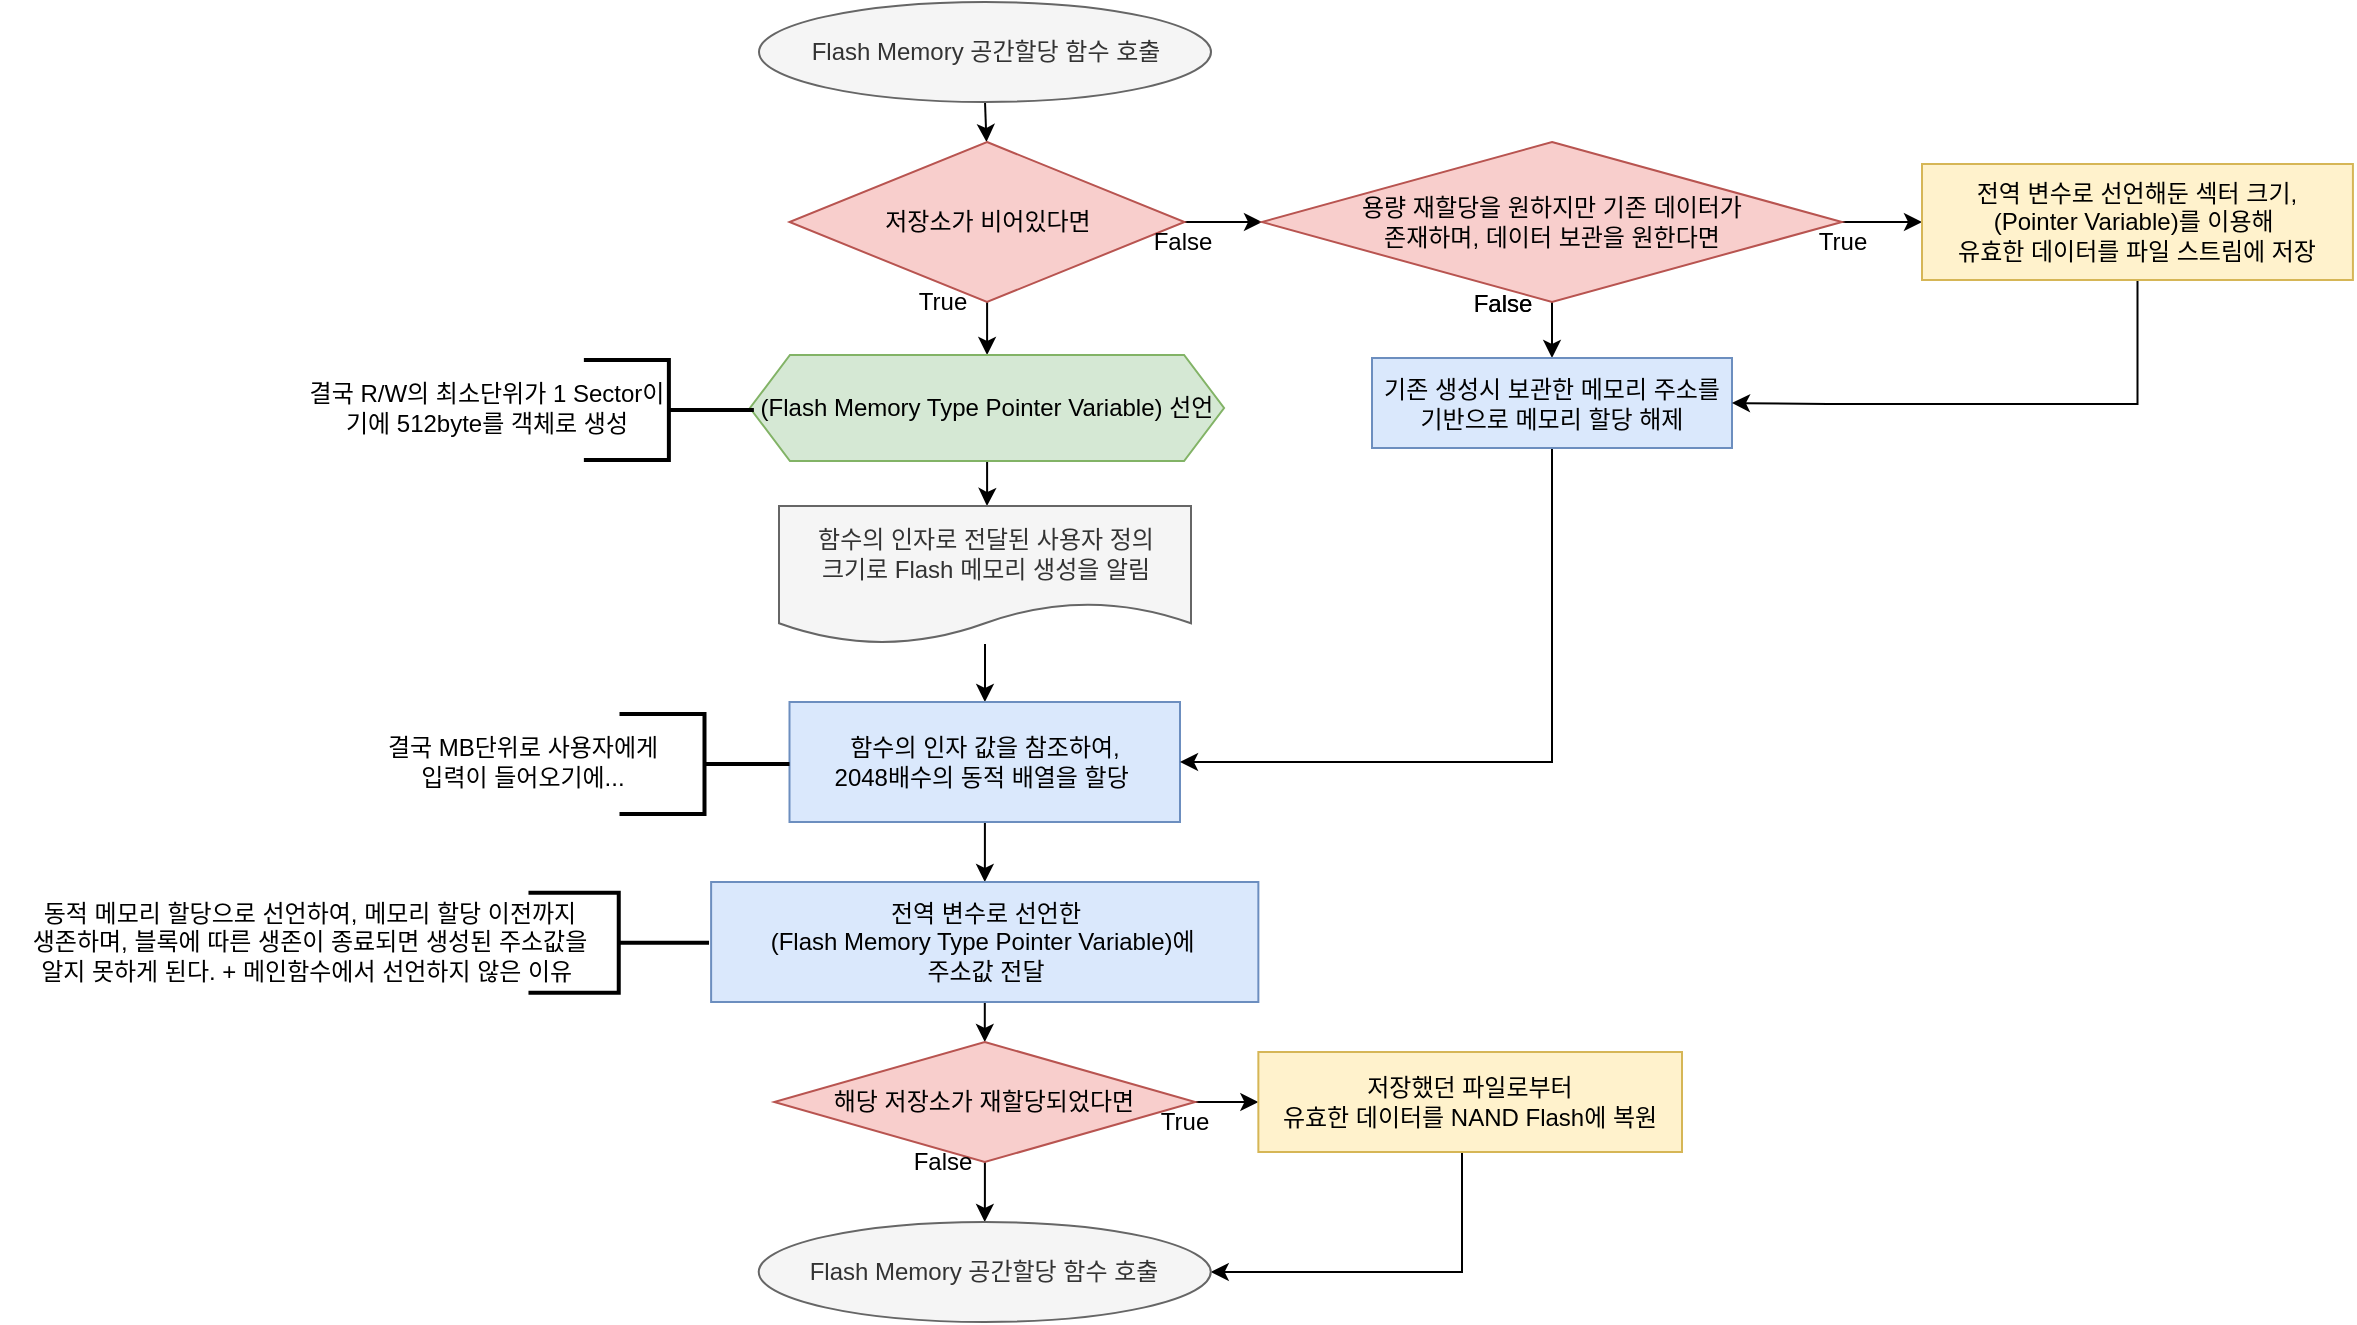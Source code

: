 <mxfile version="14.5.1" type="device"><diagram id="6jmNVvHfpzubFy3tRc5I" name="Page-1"><mxGraphModel dx="1086" dy="806" grid="1" gridSize="10" guides="1" tooltips="1" connect="1" arrows="1" fold="1" page="1" pageScale="1" pageWidth="1390" pageHeight="980" math="0" shadow="0"><root><mxCell id="0"/><mxCell id="1" parent="0"/><mxCell id="JFL_zQ9Kx4viAZFWPS2V-1" style="edgeStyle=orthogonalEdgeStyle;rounded=0;orthogonalLoop=1;jettySize=auto;html=1;exitX=0.5;exitY=1;exitDx=0;exitDy=0;entryX=0.5;entryY=0;entryDx=0;entryDy=0;" parent="1" source="JFL_zQ9Kx4viAZFWPS2V-2" edge="1"><mxGeometry relative="1" as="geometry"><mxPoint x="652.25" y="110" as="targetPoint"/></mxGeometry></mxCell><mxCell id="JFL_zQ9Kx4viAZFWPS2V-2" value="Flash Memory 공간할당 함수 호출" style="ellipse;whiteSpace=wrap;html=1;fillColor=#f5f5f5;strokeColor=#666666;fontColor=#333333;" parent="1" vertex="1"><mxGeometry x="538.5" y="40" width="226" height="50" as="geometry"/></mxCell><mxCell id="cl2Hv9ZQ04D2y4c1nHDw-9" style="edgeStyle=orthogonalEdgeStyle;rounded=0;orthogonalLoop=1;jettySize=auto;html=1;entryX=0;entryY=0.5;entryDx=0;entryDy=0;" parent="1" source="JFL_zQ9Kx4viAZFWPS2V-11" target="cl2Hv9ZQ04D2y4c1nHDw-4" edge="1"><mxGeometry relative="1" as="geometry"/></mxCell><mxCell id="cl2Hv9ZQ04D2y4c1nHDw-11" value="" style="edgeStyle=orthogonalEdgeStyle;rounded=0;orthogonalLoop=1;jettySize=auto;html=1;" parent="1" source="JFL_zQ9Kx4viAZFWPS2V-11" target="cl2Hv9ZQ04D2y4c1nHDw-10" edge="1"><mxGeometry relative="1" as="geometry"/></mxCell><mxCell id="JFL_zQ9Kx4viAZFWPS2V-11" value="저장소가 비어있다면" style="rhombus;whiteSpace=wrap;html=1;fillColor=#f8cecc;strokeColor=#b85450;" parent="1" vertex="1"><mxGeometry x="553.75" y="110" width="197.51" height="80" as="geometry"/></mxCell><mxCell id="JFL_zQ9Kx4viAZFWPS2V-13" value="True" style="text;html=1;align=center;verticalAlign=middle;resizable=0;points=[];autosize=1;" parent="1" vertex="1"><mxGeometry x="610" y="180" width="40" height="20" as="geometry"/></mxCell><mxCell id="JFL_zQ9Kx4viAZFWPS2V-14" value="False" style="text;html=1;align=center;verticalAlign=middle;resizable=0;points=[];autosize=1;" parent="1" vertex="1"><mxGeometry x="730" y="150" width="40" height="20" as="geometry"/></mxCell><mxCell id="cl2Hv9ZQ04D2y4c1nHDw-6" value="" style="edgeStyle=orthogonalEdgeStyle;rounded=0;orthogonalLoop=1;jettySize=auto;html=1;" parent="1" source="cl2Hv9ZQ04D2y4c1nHDw-4" edge="1"><mxGeometry relative="1" as="geometry"><mxPoint x="1120" y="150" as="targetPoint"/></mxGeometry></mxCell><mxCell id="cl2Hv9ZQ04D2y4c1nHDw-48" value="" style="edgeStyle=orthogonalEdgeStyle;rounded=0;orthogonalLoop=1;jettySize=auto;html=1;entryX=0.5;entryY=0;entryDx=0;entryDy=0;" parent="1" source="cl2Hv9ZQ04D2y4c1nHDw-4" target="cl2Hv9ZQ04D2y4c1nHDw-53" edge="1"><mxGeometry relative="1" as="geometry"><mxPoint x="937.8" y="211.5" as="targetPoint"/></mxGeometry></mxCell><mxCell id="cl2Hv9ZQ04D2y4c1nHDw-4" value="용량 재할당을 원하지만 기존 데이터가 &lt;br&gt;존재하며,&amp;nbsp;데이터 보관을 원한다면" style="rhombus;whiteSpace=wrap;html=1;fillColor=#f8cecc;strokeColor=#b85450;" parent="1" vertex="1"><mxGeometry x="790" y="110" width="290" height="80" as="geometry"/></mxCell><mxCell id="cl2Hv9ZQ04D2y4c1nHDw-5" value="True" style="text;html=1;align=center;verticalAlign=middle;resizable=0;points=[];autosize=1;" parent="1" vertex="1"><mxGeometry x="1060" y="150" width="40" height="20" as="geometry"/></mxCell><mxCell id="cl2Hv9ZQ04D2y4c1nHDw-7" value="False" style="text;html=1;align=center;verticalAlign=middle;resizable=0;points=[];autosize=1;" parent="1" vertex="1"><mxGeometry x="890" y="181" width="40" height="20" as="geometry"/></mxCell><mxCell id="cl2Hv9ZQ04D2y4c1nHDw-19" value="" style="edgeStyle=orthogonalEdgeStyle;rounded=0;orthogonalLoop=1;jettySize=auto;html=1;" parent="1" source="cl2Hv9ZQ04D2y4c1nHDw-10" edge="1"><mxGeometry relative="1" as="geometry"><mxPoint x="652.5" y="292" as="targetPoint"/></mxGeometry></mxCell><mxCell id="cl2Hv9ZQ04D2y4c1nHDw-10" value="(Flash Memory Type Pointer Variable) 선언" style="shape=hexagon;perimeter=hexagonPerimeter2;whiteSpace=wrap;html=1;fixedSize=1;fillColor=#d5e8d4;strokeColor=#82b366;" parent="1" vertex="1"><mxGeometry x="533.98" y="216.5" width="237.06" height="53" as="geometry"/></mxCell><mxCell id="cl2Hv9ZQ04D2y4c1nHDw-15" value="" style="group" parent="1" vertex="1" connectable="0"><mxGeometry x="302.94" y="218" width="226" height="50" as="geometry"/></mxCell><mxCell id="cl2Hv9ZQ04D2y4c1nHDw-16" value="" style="group" parent="cl2Hv9ZQ04D2y4c1nHDw-15" vertex="1" connectable="0"><mxGeometry y="-3.553e-15" width="226" height="50" as="geometry"/></mxCell><mxCell id="cl2Hv9ZQ04D2y4c1nHDw-17" value="" style="group" parent="cl2Hv9ZQ04D2y4c1nHDw-16" vertex="1" connectable="0"><mxGeometry x="-1" y="3.553e-15" width="226" height="51" as="geometry"/></mxCell><mxCell id="cl2Hv9ZQ04D2y4c1nHDw-47" value="" style="group" parent="cl2Hv9ZQ04D2y4c1nHDw-17" vertex="1" connectable="0"><mxGeometry x="8" width="226" height="51" as="geometry"/></mxCell><mxCell id="cl2Hv9ZQ04D2y4c1nHDw-12" value="" style="strokeWidth=2;html=1;shape=mxgraph.flowchart.annotation_2;align=left;labelPosition=right;pointerEvents=1;rotation=-180;" parent="cl2Hv9ZQ04D2y4c1nHDw-47" vertex="1"><mxGeometry x="141" y="1" width="85" height="50" as="geometry"/></mxCell><mxCell id="cl2Hv9ZQ04D2y4c1nHDw-13" value="결국 R/W의 최소단위가 1 Sector이기에 512byte를 객체로 생성" style="text;html=1;strokeColor=none;fillColor=none;align=center;verticalAlign=middle;whiteSpace=wrap;rounded=0;rotation=0;" parent="cl2Hv9ZQ04D2y4c1nHDw-47" vertex="1"><mxGeometry width="185" height="50" as="geometry"/></mxCell><mxCell id="cl2Hv9ZQ04D2y4c1nHDw-22" value="" style="edgeStyle=orthogonalEdgeStyle;rounded=0;orthogonalLoop=1;jettySize=auto;html=1;" parent="1" source="cl2Hv9ZQ04D2y4c1nHDw-20" target="cl2Hv9ZQ04D2y4c1nHDw-21" edge="1"><mxGeometry relative="1" as="geometry"/></mxCell><mxCell id="cl2Hv9ZQ04D2y4c1nHDw-20" value="함수의 인자로 전달된 사용자 정의 &lt;br&gt;크기로 Flash 메모리 생성을 알림" style="shape=document;whiteSpace=wrap;html=1;boundedLbl=1;fillColor=#f5f5f5;strokeColor=#666666;fontColor=#333333;" parent="1" vertex="1"><mxGeometry x="548.5" y="292" width="206" height="69" as="geometry"/></mxCell><mxCell id="cl2Hv9ZQ04D2y4c1nHDw-29" value="" style="edgeStyle=orthogonalEdgeStyle;rounded=0;orthogonalLoop=1;jettySize=auto;html=1;" parent="1" source="cl2Hv9ZQ04D2y4c1nHDw-21" target="cl2Hv9ZQ04D2y4c1nHDw-28" edge="1"><mxGeometry relative="1" as="geometry"/></mxCell><mxCell id="cl2Hv9ZQ04D2y4c1nHDw-21" value="함수의 인자 값을 참조하여, &lt;br&gt;2048배수의 동적 배열을 할당&amp;nbsp;" style="rounded=0;whiteSpace=wrap;html=1;fillColor=#dae8fc;strokeColor=#6c8ebf;" parent="1" vertex="1"><mxGeometry x="553.75" y="390" width="195.25" height="60" as="geometry"/></mxCell><mxCell id="cl2Hv9ZQ04D2y4c1nHDw-23" value="" style="group" parent="1" vertex="1" connectable="0"><mxGeometry x="328.75" y="395" width="226" height="50" as="geometry"/></mxCell><mxCell id="cl2Hv9ZQ04D2y4c1nHDw-24" value="" style="group" parent="cl2Hv9ZQ04D2y4c1nHDw-23" vertex="1" connectable="0"><mxGeometry y="-3.553e-15" width="226" height="50" as="geometry"/></mxCell><mxCell id="cl2Hv9ZQ04D2y4c1nHDw-25" value="" style="group" parent="cl2Hv9ZQ04D2y4c1nHDw-24" vertex="1" connectable="0"><mxGeometry x="-1" y="3.553e-15" width="226" height="51" as="geometry"/></mxCell><mxCell id="cl2Hv9ZQ04D2y4c1nHDw-26" value="" style="strokeWidth=2;html=1;shape=mxgraph.flowchart.annotation_2;align=left;labelPosition=right;pointerEvents=1;rotation=-180;" parent="cl2Hv9ZQ04D2y4c1nHDw-25" vertex="1"><mxGeometry x="141" y="1" width="85" height="50" as="geometry"/></mxCell><mxCell id="cl2Hv9ZQ04D2y4c1nHDw-27" value="결국 MB단위로 사용자에게&lt;br&gt;입력이 들어오기에..." style="text;html=1;strokeColor=none;fillColor=none;align=center;verticalAlign=middle;whiteSpace=wrap;rounded=0;rotation=0;" parent="cl2Hv9ZQ04D2y4c1nHDw-25" vertex="1"><mxGeometry width="185" height="50" as="geometry"/></mxCell><mxCell id="cl2Hv9ZQ04D2y4c1nHDw-60" value="" style="edgeStyle=orthogonalEdgeStyle;rounded=0;orthogonalLoop=1;jettySize=auto;html=1;" parent="1" source="cl2Hv9ZQ04D2y4c1nHDw-28" target="cl2Hv9ZQ04D2y4c1nHDw-59" edge="1"><mxGeometry relative="1" as="geometry"/></mxCell><mxCell id="cl2Hv9ZQ04D2y4c1nHDw-28" value="전역 변수로 선언한 &lt;br&gt;(Flash Memory Type Pointer Variable)에&amp;nbsp;&lt;br&gt;주소값 전달" style="rounded=0;whiteSpace=wrap;html=1;fillColor=#dae8fc;strokeColor=#6c8ebf;" parent="1" vertex="1"><mxGeometry x="514.56" y="480" width="273.62" height="60" as="geometry"/></mxCell><mxCell id="cl2Hv9ZQ04D2y4c1nHDw-45" value="" style="group" parent="1" vertex="1" connectable="0"><mxGeometry x="159.51" y="484.62" width="354.0" height="50.76" as="geometry"/></mxCell><mxCell id="cl2Hv9ZQ04D2y4c1nHDw-38" value="" style="strokeWidth=2;html=1;shape=mxgraph.flowchart.annotation_2;align=left;labelPosition=right;pointerEvents=1;rotation=-180;" parent="cl2Hv9ZQ04D2y4c1nHDw-45" vertex="1"><mxGeometry x="263.73" y="0.76" width="90.27" height="50" as="geometry"/></mxCell><mxCell id="cl2Hv9ZQ04D2y4c1nHDw-39" value="동적 메모리 할당으로 선언하여, 메모리 할당 이전까지 &lt;br&gt;생존하며,&amp;nbsp;블록에 따른 생존이 종료되면 생성된 주소값을 &lt;br&gt;알지 못하게 된다. + 메인함수에서 선언하지 않은 이유&amp;nbsp;" style="text;html=1;strokeColor=none;fillColor=none;align=center;verticalAlign=middle;whiteSpace=wrap;rounded=0;rotation=0;" parent="cl2Hv9ZQ04D2y4c1nHDw-45" vertex="1"><mxGeometry width="308" height="50" as="geometry"/></mxCell><mxCell id="cl2Hv9ZQ04D2y4c1nHDw-58" style="edgeStyle=orthogonalEdgeStyle;rounded=0;orthogonalLoop=1;jettySize=auto;html=1;entryX=1;entryY=0.5;entryDx=0;entryDy=0;" parent="1" source="cl2Hv9ZQ04D2y4c1nHDw-53" target="cl2Hv9ZQ04D2y4c1nHDw-21" edge="1"><mxGeometry relative="1" as="geometry"><Array as="points"><mxPoint x="935" y="420"/></Array></mxGeometry></mxCell><mxCell id="cl2Hv9ZQ04D2y4c1nHDw-53" value="기존 생성시 보관한 메모리 주소를 기반으로 메모리 할당 해제" style="rounded=0;whiteSpace=wrap;html=1;fillColor=#dae8fc;strokeColor=#6c8ebf;" parent="1" vertex="1"><mxGeometry x="845" y="218" width="180" height="45" as="geometry"/></mxCell><mxCell id="cl2Hv9ZQ04D2y4c1nHDw-57" style="edgeStyle=orthogonalEdgeStyle;rounded=0;orthogonalLoop=1;jettySize=auto;html=1;entryX=1;entryY=0.5;entryDx=0;entryDy=0;" parent="1" source="cl2Hv9ZQ04D2y4c1nHDw-54" target="cl2Hv9ZQ04D2y4c1nHDw-53" edge="1"><mxGeometry relative="1" as="geometry"><Array as="points"><mxPoint x="1228" y="241"/><mxPoint x="1073" y="241"/></Array></mxGeometry></mxCell><mxCell id="cl2Hv9ZQ04D2y4c1nHDw-54" value="전역 변수로 선언해둔 섹터 크기, &lt;br&gt;(Pointer Variable)를 이용해&amp;nbsp;&lt;br&gt;유효한 데이터를 파일 스트림에 저장" style="rounded=0;whiteSpace=wrap;html=1;fillColor=#fff2cc;strokeColor=#d6b656;" parent="1" vertex="1"><mxGeometry x="1120" y="121" width="215.46" height="58" as="geometry"/></mxCell><mxCell id="cl2Hv9ZQ04D2y4c1nHDw-68" value="" style="edgeStyle=orthogonalEdgeStyle;rounded=0;orthogonalLoop=1;jettySize=auto;html=1;" parent="1" source="cl2Hv9ZQ04D2y4c1nHDw-59" target="cl2Hv9ZQ04D2y4c1nHDw-67" edge="1"><mxGeometry relative="1" as="geometry"/></mxCell><mxCell id="8WQg0MY1lmzEItPgwEP6-3" style="edgeStyle=orthogonalEdgeStyle;rounded=0;orthogonalLoop=1;jettySize=auto;html=1;entryX=0.5;entryY=0;entryDx=0;entryDy=0;" edge="1" parent="1" source="cl2Hv9ZQ04D2y4c1nHDw-59" target="8WQg0MY1lmzEItPgwEP6-1"><mxGeometry relative="1" as="geometry"/></mxCell><mxCell id="cl2Hv9ZQ04D2y4c1nHDw-59" value="해당 저장소가 재할당되었다면" style="rhombus;whiteSpace=wrap;html=1;fillColor=#f8cecc;strokeColor=#b85450;" parent="1" vertex="1"><mxGeometry x="546.15" y="560" width="210.45" height="60" as="geometry"/></mxCell><mxCell id="cl2Hv9ZQ04D2y4c1nHDw-64" value="True" style="text;html=1;align=center;verticalAlign=middle;resizable=0;points=[];autosize=1;" parent="1" vertex="1"><mxGeometry x="731.04" y="590" width="40" height="20" as="geometry"/></mxCell><mxCell id="cl2Hv9ZQ04D2y4c1nHDw-65" value="False" style="text;html=1;align=center;verticalAlign=middle;resizable=0;points=[];autosize=1;" parent="1" vertex="1"><mxGeometry x="890" y="181" width="40" height="20" as="geometry"/></mxCell><mxCell id="8WQg0MY1lmzEItPgwEP6-4" style="edgeStyle=orthogonalEdgeStyle;rounded=0;orthogonalLoop=1;jettySize=auto;html=1;entryX=1;entryY=0.5;entryDx=0;entryDy=0;" edge="1" parent="1" source="cl2Hv9ZQ04D2y4c1nHDw-67" target="8WQg0MY1lmzEItPgwEP6-1"><mxGeometry relative="1" as="geometry"><Array as="points"><mxPoint x="890" y="675"/></Array></mxGeometry></mxCell><mxCell id="cl2Hv9ZQ04D2y4c1nHDw-67" value="저장했던 파일로부터 &lt;br&gt;유효한 데이터를&amp;nbsp;NAND Flash에 복원" style="rounded=0;whiteSpace=wrap;html=1;fillColor=#fff2cc;strokeColor=#d6b656;" parent="1" vertex="1"><mxGeometry x="788.18" y="565" width="211.82" height="50" as="geometry"/></mxCell><mxCell id="8WQg0MY1lmzEItPgwEP6-1" value="Flash Memory 공간할당 함수 호출" style="ellipse;whiteSpace=wrap;html=1;fillColor=#f5f5f5;strokeColor=#666666;fontColor=#333333;" vertex="1" parent="1"><mxGeometry x="538.37" y="650" width="226" height="50" as="geometry"/></mxCell><mxCell id="8WQg0MY1lmzEItPgwEP6-2" value="False" style="text;html=1;align=center;verticalAlign=middle;resizable=0;points=[];autosize=1;" vertex="1" parent="1"><mxGeometry x="610" y="610" width="40" height="20" as="geometry"/></mxCell></root></mxGraphModel></diagram></mxfile>